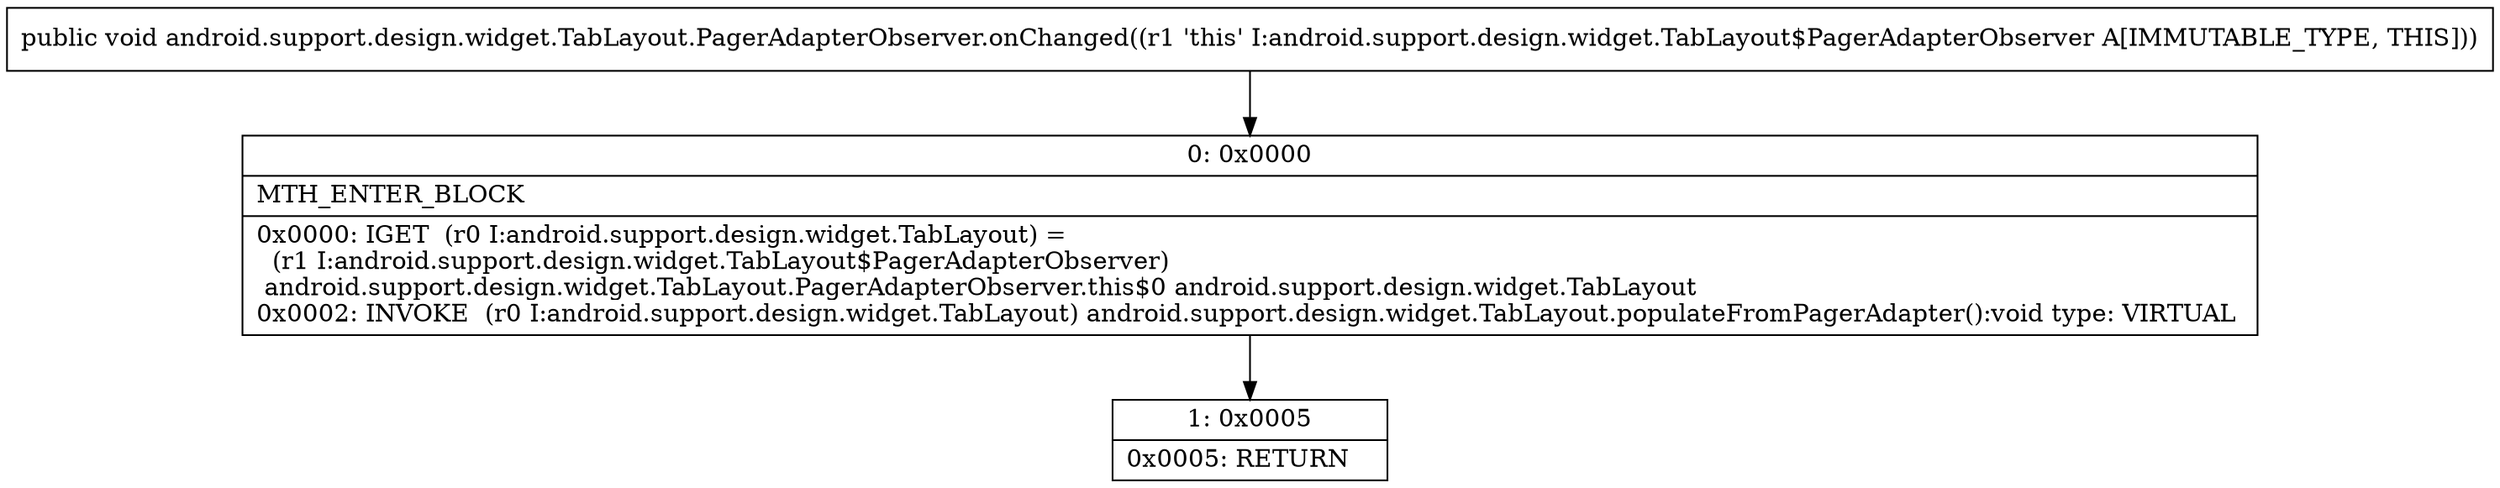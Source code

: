 digraph "CFG forandroid.support.design.widget.TabLayout.PagerAdapterObserver.onChanged()V" {
Node_0 [shape=record,label="{0\:\ 0x0000|MTH_ENTER_BLOCK\l|0x0000: IGET  (r0 I:android.support.design.widget.TabLayout) = \l  (r1 I:android.support.design.widget.TabLayout$PagerAdapterObserver)\l android.support.design.widget.TabLayout.PagerAdapterObserver.this$0 android.support.design.widget.TabLayout \l0x0002: INVOKE  (r0 I:android.support.design.widget.TabLayout) android.support.design.widget.TabLayout.populateFromPagerAdapter():void type: VIRTUAL \l}"];
Node_1 [shape=record,label="{1\:\ 0x0005|0x0005: RETURN   \l}"];
MethodNode[shape=record,label="{public void android.support.design.widget.TabLayout.PagerAdapterObserver.onChanged((r1 'this' I:android.support.design.widget.TabLayout$PagerAdapterObserver A[IMMUTABLE_TYPE, THIS])) }"];
MethodNode -> Node_0;
Node_0 -> Node_1;
}

